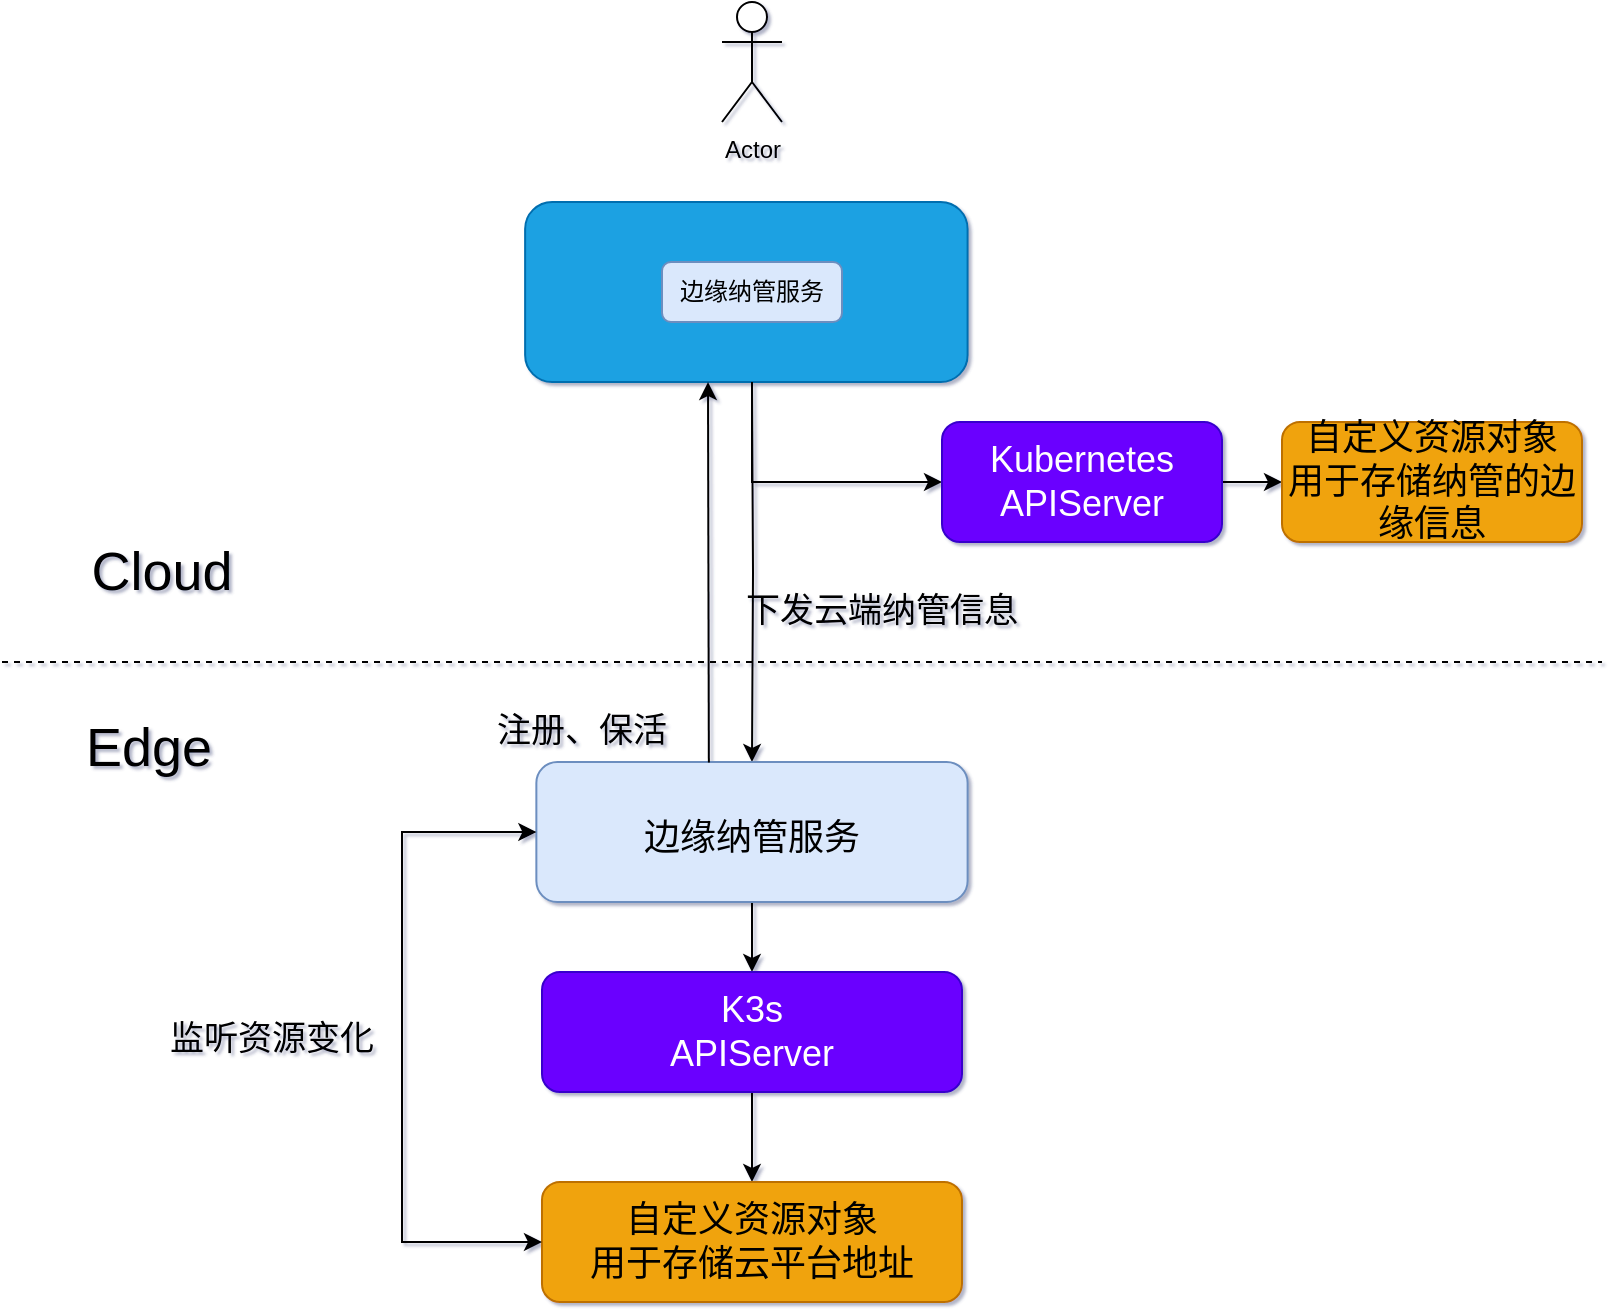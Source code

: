 <mxfile version="20.6.0" type="github">
  <diagram id="czoSAgU3NPNLfObNdLdK" name="第 1 页">
    <mxGraphModel dx="1303" dy="780" grid="1" gridSize="10" guides="1" tooltips="1" connect="1" arrows="1" fold="1" page="1" pageScale="1" pageWidth="827" pageHeight="1169" math="0" shadow="1">
      <root>
        <mxCell id="0" />
        <mxCell id="1" parent="0" />
        <mxCell id="0-ui4EY68smGS95Qzv1E-1" value="Actor" style="shape=umlActor;verticalLabelPosition=bottom;verticalAlign=top;html=1;outlineConnect=0;" parent="1" vertex="1">
          <mxGeometry x="370" y="70" width="30" height="60" as="geometry" />
        </mxCell>
        <mxCell id="0-ui4EY68smGS95Qzv1E-4" value="" style="endArrow=none;dashed=1;html=1;rounded=0;" parent="1" edge="1">
          <mxGeometry width="50" height="50" relative="1" as="geometry">
            <mxPoint x="10" y="400" as="sourcePoint" />
            <mxPoint x="810" y="400" as="targetPoint" />
          </mxGeometry>
        </mxCell>
        <mxCell id="0-ui4EY68smGS95Qzv1E-12" style="edgeStyle=orthogonalEdgeStyle;rounded=0;orthogonalLoop=1;jettySize=auto;html=1;fontSize=27;" parent="1" source="0-ui4EY68smGS95Qzv1E-5" edge="1">
          <mxGeometry relative="1" as="geometry">
            <mxPoint x="480" y="310" as="targetPoint" />
            <Array as="points">
              <mxPoint x="385" y="310" />
            </Array>
          </mxGeometry>
        </mxCell>
        <mxCell id="0-ui4EY68smGS95Qzv1E-5" value="&lt;font style=&quot;font-size: 18px;&quot;&gt;控制台&lt;/font&gt;" style="rounded=1;whiteSpace=wrap;html=1;fillColor=#1ba1e2;fontColor=#ffffff;strokeColor=#006EAF;" parent="1" vertex="1">
          <mxGeometry x="271.56" y="170" width="221.25" height="90" as="geometry" />
        </mxCell>
        <mxCell id="0-ui4EY68smGS95Qzv1E-20" style="edgeStyle=orthogonalEdgeStyle;rounded=0;orthogonalLoop=1;jettySize=auto;html=1;entryX=0.5;entryY=0;entryDx=0;entryDy=0;fontSize=27;" parent="1" target="0-ui4EY68smGS95Qzv1E-14" edge="1">
          <mxGeometry relative="1" as="geometry">
            <mxPoint x="385" y="260" as="sourcePoint" />
          </mxGeometry>
        </mxCell>
        <mxCell id="0-ui4EY68smGS95Qzv1E-6" value="边缘纳管服务" style="rounded=1;whiteSpace=wrap;html=1;fillColor=#dae8fc;strokeColor=#6c8ebf;" parent="1" vertex="1">
          <mxGeometry x="340" y="200" width="90" height="30" as="geometry" />
        </mxCell>
        <mxCell id="0-ui4EY68smGS95Qzv1E-13" value="" style="edgeStyle=orthogonalEdgeStyle;rounded=0;orthogonalLoop=1;jettySize=auto;html=1;fontSize=27;" parent="1" source="0-ui4EY68smGS95Qzv1E-7" target="0-ui4EY68smGS95Qzv1E-11" edge="1">
          <mxGeometry relative="1" as="geometry" />
        </mxCell>
        <mxCell id="0-ui4EY68smGS95Qzv1E-7" value="&lt;font style=&quot;font-size: 18px;&quot;&gt;Kubernetes&lt;br&gt;APIServer&lt;/font&gt;" style="rounded=1;whiteSpace=wrap;html=1;fillColor=#6a00ff;fontColor=#ffffff;strokeColor=#3700CC;" parent="1" vertex="1">
          <mxGeometry x="480" y="280" width="140" height="60" as="geometry" />
        </mxCell>
        <mxCell id="0-ui4EY68smGS95Qzv1E-9" value="&lt;font style=&quot;font-size: 27px;&quot;&gt;Cloud&lt;/font&gt;" style="text;html=1;strokeColor=none;fillColor=none;align=center;verticalAlign=middle;whiteSpace=wrap;rounded=0;fontSize=18;" parent="1" vertex="1">
          <mxGeometry x="60" y="340" width="60" height="30" as="geometry" />
        </mxCell>
        <mxCell id="0-ui4EY68smGS95Qzv1E-10" value="&lt;div style=&quot;text-align: center;&quot;&gt;&lt;span style=&quot;background-color: initial;&quot;&gt;Edge&lt;/span&gt;&lt;/div&gt;" style="text;whiteSpace=wrap;html=1;fontSize=27;" parent="1" vertex="1">
          <mxGeometry x="50" y="420" width="100" height="60" as="geometry" />
        </mxCell>
        <mxCell id="0-ui4EY68smGS95Qzv1E-11" value="&lt;span style=&quot;font-size: 18px;&quot;&gt;自定义资源对象&lt;br&gt;用于存储纳管的边缘信息&lt;br&gt;&lt;/span&gt;" style="rounded=1;whiteSpace=wrap;html=1;fillColor=#f0a30a;fontColor=#000000;strokeColor=#BD7000;" parent="1" vertex="1">
          <mxGeometry x="650" y="280" width="150" height="60" as="geometry" />
        </mxCell>
        <mxCell id="0-ui4EY68smGS95Qzv1E-17" value="" style="edgeStyle=orthogonalEdgeStyle;rounded=0;orthogonalLoop=1;jettySize=auto;html=1;fontSize=27;" parent="1" source="0-ui4EY68smGS95Qzv1E-14" target="0-ui4EY68smGS95Qzv1E-15" edge="1">
          <mxGeometry relative="1" as="geometry" />
        </mxCell>
        <mxCell id="0-ui4EY68smGS95Qzv1E-14" value="&lt;font style=&quot;font-size: 18px;&quot;&gt;边缘纳管服务&lt;/font&gt;" style="rounded=1;whiteSpace=wrap;html=1;fontSize=27;fillColor=#dae8fc;strokeColor=#6c8ebf;" parent="1" vertex="1">
          <mxGeometry x="277.18" y="450" width="215.63" height="70" as="geometry" />
        </mxCell>
        <mxCell id="0-ui4EY68smGS95Qzv1E-18" value="" style="edgeStyle=orthogonalEdgeStyle;rounded=0;orthogonalLoop=1;jettySize=auto;html=1;fontSize=27;" parent="1" source="0-ui4EY68smGS95Qzv1E-15" target="0-ui4EY68smGS95Qzv1E-16" edge="1">
          <mxGeometry relative="1" as="geometry" />
        </mxCell>
        <mxCell id="0-ui4EY68smGS95Qzv1E-15" value="&lt;font style=&quot;font-size: 18px;&quot;&gt;K3s&lt;br&gt;APIServer&lt;/font&gt;" style="rounded=1;whiteSpace=wrap;html=1;fillColor=#6a00ff;fontColor=#ffffff;strokeColor=#3700CC;" parent="1" vertex="1">
          <mxGeometry x="280" y="555" width="210" height="60" as="geometry" />
        </mxCell>
        <mxCell id="0-ui4EY68smGS95Qzv1E-16" value="&lt;span style=&quot;font-size: 18px;&quot;&gt;自定义资源对象&lt;br&gt;用于存储云平台地址&lt;br&gt;&lt;/span&gt;" style="rounded=1;whiteSpace=wrap;html=1;fillColor=#f0a30a;fontColor=#000000;strokeColor=#BD7000;" parent="1" vertex="1">
          <mxGeometry x="279.99" y="660" width="210" height="60" as="geometry" />
        </mxCell>
        <mxCell id="0-ui4EY68smGS95Qzv1E-22" value="&lt;font style=&quot;font-size: 17px;&quot;&gt;监听资源变化&lt;/font&gt;" style="text;html=1;strokeColor=none;fillColor=none;align=center;verticalAlign=middle;whiteSpace=wrap;rounded=0;fontSize=27;" parent="1" vertex="1">
          <mxGeometry x="90" y="570" width="110" height="30" as="geometry" />
        </mxCell>
        <mxCell id="0-ui4EY68smGS95Qzv1E-27" value="注册、保活" style="text;html=1;strokeColor=none;fillColor=none;align=center;verticalAlign=middle;whiteSpace=wrap;rounded=0;fontSize=17;" parent="1" vertex="1">
          <mxGeometry x="250" y="420" width="100" height="30" as="geometry" />
        </mxCell>
        <mxCell id="0-ui4EY68smGS95Qzv1E-28" value="下发云端纳管信息" style="text;html=1;strokeColor=none;fillColor=none;align=center;verticalAlign=middle;whiteSpace=wrap;rounded=0;fontSize=17;" parent="1" vertex="1">
          <mxGeometry x="360" y="360" width="180" height="30" as="geometry" />
        </mxCell>
        <mxCell id="0-ui4EY68smGS95Qzv1E-30" value="" style="endArrow=classic;html=1;rounded=0;fontSize=17;exitX=0.4;exitY=0.004;exitDx=0;exitDy=0;exitPerimeter=0;" parent="1" source="0-ui4EY68smGS95Qzv1E-14" edge="1">
          <mxGeometry width="50" height="50" relative="1" as="geometry">
            <mxPoint x="420" y="390" as="sourcePoint" />
            <mxPoint x="363" y="260" as="targetPoint" />
          </mxGeometry>
        </mxCell>
        <mxCell id="5sf0mj7rDQHBgmoXhFeD-3" value="" style="endArrow=classic;startArrow=classic;html=1;rounded=0;fontSize=18;exitX=0;exitY=0.5;exitDx=0;exitDy=0;entryX=0;entryY=0.5;entryDx=0;entryDy=0;" edge="1" parent="1" source="0-ui4EY68smGS95Qzv1E-16" target="0-ui4EY68smGS95Qzv1E-14">
          <mxGeometry width="50" height="50" relative="1" as="geometry">
            <mxPoint x="200" y="700" as="sourcePoint" />
            <mxPoint x="190" y="470" as="targetPoint" />
            <Array as="points">
              <mxPoint x="210" y="690" />
              <mxPoint x="210" y="485" />
            </Array>
          </mxGeometry>
        </mxCell>
      </root>
    </mxGraphModel>
  </diagram>
</mxfile>
